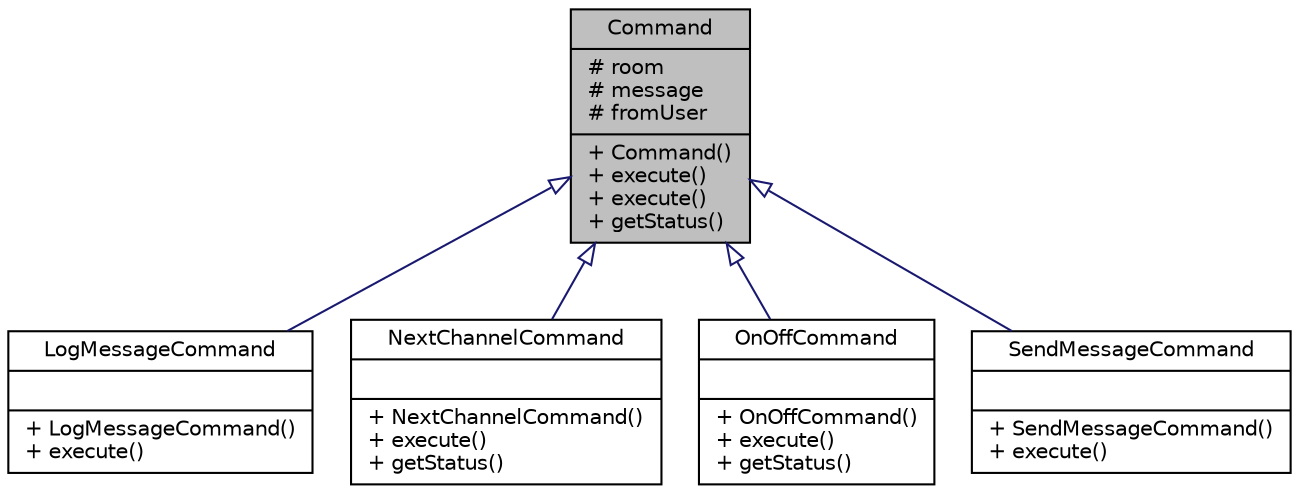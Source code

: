 digraph "Command"
{
 // LATEX_PDF_SIZE
  edge [fontname="Helvetica",fontsize="10",labelfontname="Helvetica",labelfontsize="10"];
  node [fontname="Helvetica",fontsize="10",shape=record];
  Node1 [label="{Command\n|# room\l# message\l# fromUser\l|+ Command()\l+ execute()\l+ execute()\l+ getStatus()\l}",height=0.2,width=0.4,color="black", fillcolor="grey75", style="filled", fontcolor="black",tooltip="Abstract base class for implementing the Command pattern."];
  Node1 -> Node2 [dir="back",color="midnightblue",fontsize="10",style="solid",arrowtail="onormal",fontname="Helvetica"];
  Node2 [label="{LogMessageCommand\n||+ LogMessageCommand()\l+ execute()\l}",height=0.2,width=0.4,color="black", fillcolor="white", style="filled",URL="$classLogMessageCommand.html",tooltip="Concrete command for logging messages to chat history."];
  Node1 -> Node3 [dir="back",color="midnightblue",fontsize="10",style="solid",arrowtail="onormal",fontname="Helvetica"];
  Node3 [label="{NextChannelCommand\n||+ NextChannelCommand()\l+ execute()\l+ getStatus()\l}",height=0.2,width=0.4,color="black", fillcolor="white", style="filled",URL="$classNextChannelCommand.html",tooltip=" "];
  Node1 -> Node4 [dir="back",color="midnightblue",fontsize="10",style="solid",arrowtail="onormal",fontname="Helvetica"];
  Node4 [label="{OnOffCommand\n||+ OnOffCommand()\l+ execute()\l+ getStatus()\l}",height=0.2,width=0.4,color="black", fillcolor="white", style="filled",URL="$classOnOffCommand.html",tooltip=" "];
  Node1 -> Node5 [dir="back",color="midnightblue",fontsize="10",style="solid",arrowtail="onormal",fontname="Helvetica"];
  Node5 [label="{SendMessageCommand\n||+ SendMessageCommand()\l+ execute()\l}",height=0.2,width=0.4,color="black", fillcolor="white", style="filled",URL="$classSendMessageCommand.html",tooltip="Concrete command for sending messages to chat rooms."];
}
